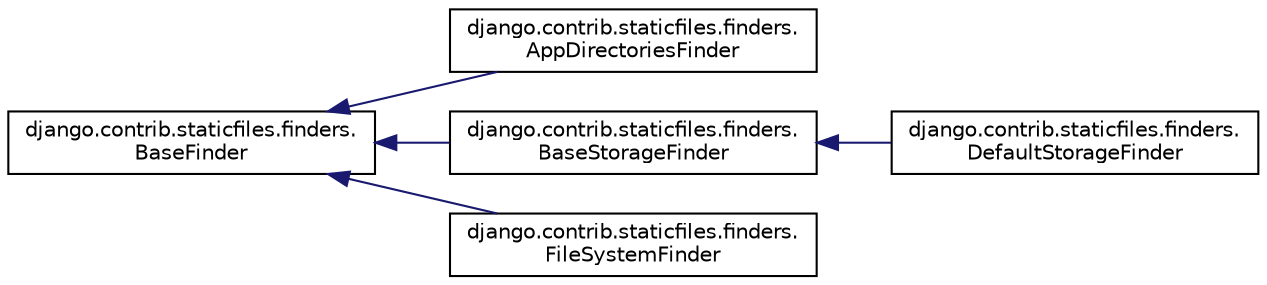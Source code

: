 digraph "Graphical Class Hierarchy"
{
 // LATEX_PDF_SIZE
  edge [fontname="Helvetica",fontsize="10",labelfontname="Helvetica",labelfontsize="10"];
  node [fontname="Helvetica",fontsize="10",shape=record];
  rankdir="LR";
  Node0 [label="django.contrib.staticfiles.finders.\lBaseFinder",height=0.2,width=0.4,color="black", fillcolor="white", style="filled",URL="$d0/d22/classdjango_1_1contrib_1_1staticfiles_1_1finders_1_1_base_finder.html",tooltip=" "];
  Node0 -> Node1 [dir="back",color="midnightblue",fontsize="10",style="solid",fontname="Helvetica"];
  Node1 [label="django.contrib.staticfiles.finders.\lAppDirectoriesFinder",height=0.2,width=0.4,color="black", fillcolor="white", style="filled",URL="$dc/d06/classdjango_1_1contrib_1_1staticfiles_1_1finders_1_1_app_directories_finder.html",tooltip=" "];
  Node0 -> Node2 [dir="back",color="midnightblue",fontsize="10",style="solid",fontname="Helvetica"];
  Node2 [label="django.contrib.staticfiles.finders.\lBaseStorageFinder",height=0.2,width=0.4,color="black", fillcolor="white", style="filled",URL="$d0/d4a/classdjango_1_1contrib_1_1staticfiles_1_1finders_1_1_base_storage_finder.html",tooltip=" "];
  Node2 -> Node3 [dir="back",color="midnightblue",fontsize="10",style="solid",fontname="Helvetica"];
  Node3 [label="django.contrib.staticfiles.finders.\lDefaultStorageFinder",height=0.2,width=0.4,color="black", fillcolor="white", style="filled",URL="$db/dde/classdjango_1_1contrib_1_1staticfiles_1_1finders_1_1_default_storage_finder.html",tooltip=" "];
  Node0 -> Node4 [dir="back",color="midnightblue",fontsize="10",style="solid",fontname="Helvetica"];
  Node4 [label="django.contrib.staticfiles.finders.\lFileSystemFinder",height=0.2,width=0.4,color="black", fillcolor="white", style="filled",URL="$d0/d38/classdjango_1_1contrib_1_1staticfiles_1_1finders_1_1_file_system_finder.html",tooltip=" "];
}
